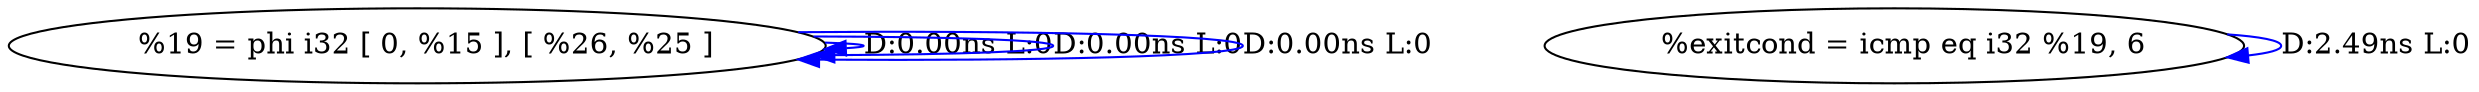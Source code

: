 digraph {
Node0x2baf700[label="  %19 = phi i32 [ 0, %15 ], [ %26, %25 ]"];
Node0x2baf700 -> Node0x2baf700[label="D:0.00ns L:0",color=blue];
Node0x2baf700 -> Node0x2baf700[label="D:0.00ns L:0",color=blue];
Node0x2baf700 -> Node0x2baf700[label="D:0.00ns L:0",color=blue];
Node0x2baf7e0[label="  %exitcond = icmp eq i32 %19, 6"];
Node0x2baf7e0 -> Node0x2baf7e0[label="D:2.49ns L:0",color=blue];
}
